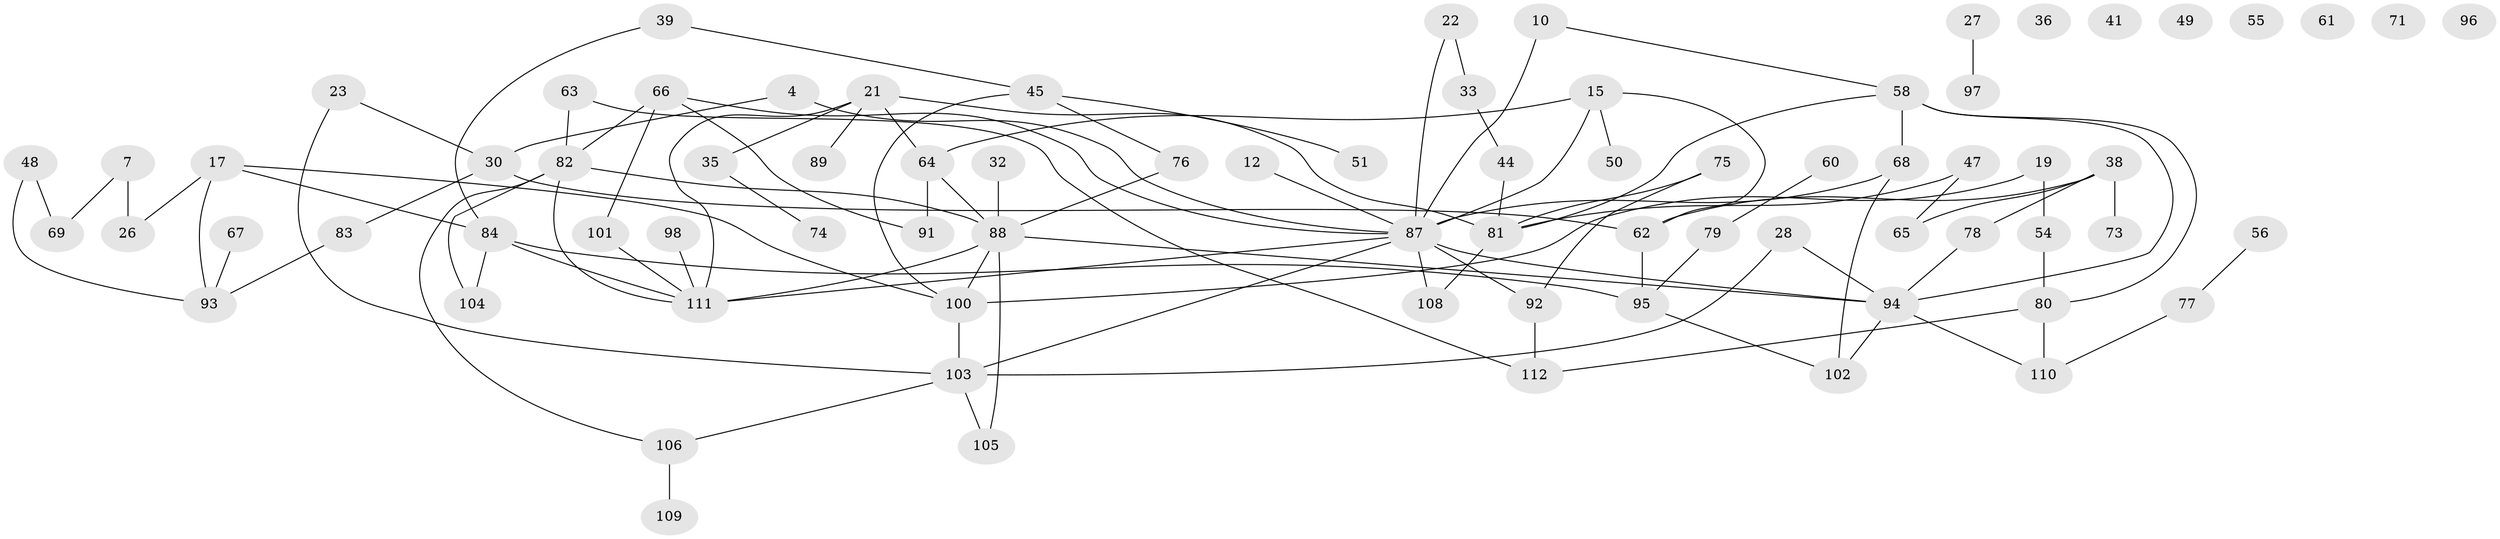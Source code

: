 // original degree distribution, {5: 0.05357142857142857, 2: 0.3482142857142857, 1: 0.16071428571428573, 4: 0.11607142857142858, 3: 0.19642857142857142, 6: 0.044642857142857144, 0: 0.0625, 7: 0.017857142857142856}
// Generated by graph-tools (version 1.1) at 2025/42/03/04/25 21:42:58]
// undirected, 78 vertices, 103 edges
graph export_dot {
graph [start="1"]
  node [color=gray90,style=filled];
  4;
  7;
  10;
  12;
  15;
  17 [super="+16"];
  19;
  21;
  22;
  23;
  26;
  27;
  28;
  30;
  32;
  33;
  35;
  36;
  38 [super="+6"];
  39;
  41;
  44;
  45;
  47;
  48;
  49;
  50;
  51;
  54;
  55;
  56;
  58 [super="+52"];
  60;
  61;
  62 [super="+1"];
  63;
  64 [super="+9"];
  65;
  66;
  67;
  68 [super="+31"];
  69;
  71;
  73;
  74;
  75;
  76 [super="+5+40"];
  77 [super="+3"];
  78;
  79;
  80 [super="+20"];
  81 [super="+8"];
  82;
  83;
  84;
  87 [super="+11+29+86"];
  88 [super="+13"];
  89;
  91;
  92 [super="+14"];
  93;
  94 [super="+70+24+90"];
  95 [super="+25"];
  96;
  97;
  98;
  100 [super="+46+53"];
  101;
  102;
  103 [super="+43+99"];
  104;
  105;
  106;
  108;
  109;
  110 [super="+18"];
  111 [super="+59+107"];
  112;
  4 -- 30;
  4 -- 87;
  7 -- 26;
  7 -- 69;
  10 -- 87;
  10 -- 58;
  12 -- 87;
  15 -- 50;
  15 -- 64;
  15 -- 62;
  15 -- 87;
  17 -- 93;
  17 -- 26;
  17 -- 84;
  17 -- 100;
  19 -- 54;
  19 -- 100;
  21 -- 35;
  21 -- 81 [weight=2];
  21 -- 89;
  21 -- 64;
  21 -- 111;
  22 -- 33;
  22 -- 87;
  23 -- 30;
  23 -- 103;
  27 -- 97;
  28 -- 94;
  28 -- 103;
  30 -- 83;
  30 -- 62;
  32 -- 88;
  33 -- 44;
  35 -- 74;
  38 -- 65;
  38 -- 73;
  38 -- 78;
  38 -- 62;
  39 -- 45;
  39 -- 84;
  44 -- 81;
  45 -- 51;
  45 -- 76;
  45 -- 100;
  47 -- 65;
  47 -- 81;
  48 -- 69;
  48 -- 93;
  54 -- 80;
  56 -- 77;
  58 -- 68;
  58 -- 81;
  58 -- 80;
  58 -- 94;
  60 -- 79;
  62 -- 95;
  63 -- 82;
  63 -- 112;
  64 -- 91;
  64 -- 88;
  66 -- 82;
  66 -- 91;
  66 -- 101;
  66 -- 87;
  67 -- 93;
  68 -- 87;
  68 -- 102;
  75 -- 92;
  75 -- 81;
  76 -- 88;
  77 -- 110;
  78 -- 94;
  79 -- 95;
  80 -- 110;
  80 -- 112;
  81 -- 108;
  82 -- 104;
  82 -- 106;
  82 -- 111;
  82 -- 88;
  83 -- 93;
  84 -- 95 [weight=2];
  84 -- 104;
  84 -- 111;
  87 -- 108;
  87 -- 92;
  87 -- 94 [weight=3];
  87 -- 103 [weight=3];
  87 -- 111 [weight=2];
  88 -- 100;
  88 -- 94;
  88 -- 105;
  88 -- 111;
  92 -- 112;
  94 -- 102;
  94 -- 110;
  95 -- 102;
  98 -- 111;
  100 -- 103;
  101 -- 111;
  103 -- 105;
  103 -- 106;
  106 -- 109;
}

